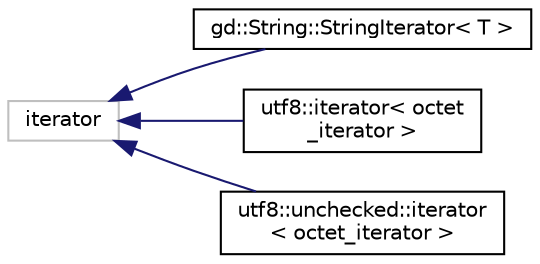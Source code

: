 digraph "Graphical Class Hierarchy"
{
  edge [fontname="Helvetica",fontsize="10",labelfontname="Helvetica",labelfontsize="10"];
  node [fontname="Helvetica",fontsize="10",shape=record];
  rankdir="LR";
  Node1 [label="iterator",height=0.2,width=0.4,color="grey75", fillcolor="white", style="filled"];
  Node1 -> Node2 [dir="back",color="midnightblue",fontsize="10",style="solid",fontname="Helvetica"];
  Node2 [label="gd::String::StringIterator\< T \>",height=0.2,width=0.4,color="black", fillcolor="white", style="filled",URL="$classgd_1_1_string_1_1_string_iterator.html"];
  Node1 -> Node3 [dir="back",color="midnightblue",fontsize="10",style="solid",fontname="Helvetica"];
  Node3 [label="utf8::iterator\< octet\l_iterator \>",height=0.2,width=0.4,color="black", fillcolor="white", style="filled",URL="$classutf8_1_1iterator.html"];
  Node1 -> Node4 [dir="back",color="midnightblue",fontsize="10",style="solid",fontname="Helvetica"];
  Node4 [label="utf8::unchecked::iterator\l\< octet_iterator \>",height=0.2,width=0.4,color="black", fillcolor="white", style="filled",URL="$classutf8_1_1unchecked_1_1iterator.html"];
}
